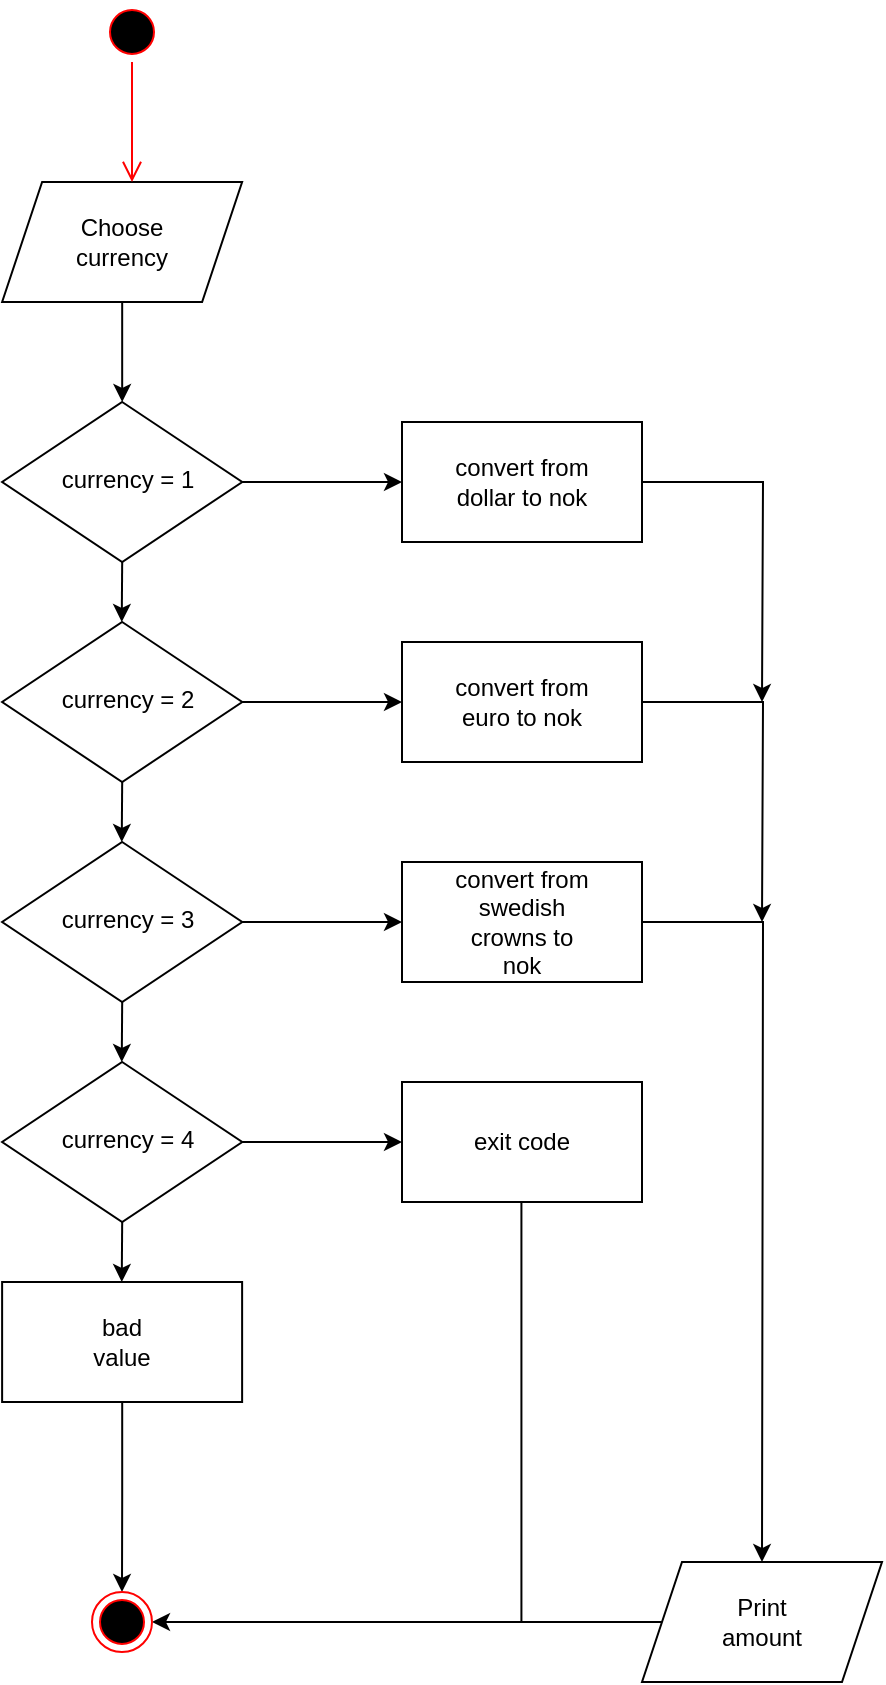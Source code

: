 <mxfile version="15.2.9" type="github">
  <diagram id="C5RBs43oDa-KdzZeNtuy" name="Page-1">
    <mxGraphModel dx="1230" dy="867" grid="1" gridSize="10" guides="1" tooltips="1" connect="1" arrows="1" fold="1" page="1" pageScale="1" pageWidth="827" pageHeight="1169" math="0" shadow="0">
      <root>
        <mxCell id="WIyWlLk6GJQsqaUBKTNV-0" />
        <mxCell id="WIyWlLk6GJQsqaUBKTNV-1" parent="WIyWlLk6GJQsqaUBKTNV-0" />
        <mxCell id="q6zWIIWw0FI-0CicRQKJ-36" style="edgeStyle=orthogonalEdgeStyle;rounded=0;orthogonalLoop=1;jettySize=auto;html=1;entryX=0.5;entryY=0;entryDx=0;entryDy=0;" parent="WIyWlLk6GJQsqaUBKTNV-1" source="q6zWIIWw0FI-0CicRQKJ-1" target="q6zWIIWw0FI-0CicRQKJ-28" edge="1">
          <mxGeometry relative="1" as="geometry" />
        </mxCell>
        <mxCell id="q6zWIIWw0FI-0CicRQKJ-1" value="" style="shape=parallelogram;perimeter=parallelogramPerimeter;whiteSpace=wrap;html=1;fixedSize=1;" parent="WIyWlLk6GJQsqaUBKTNV-1" vertex="1">
          <mxGeometry x="340.06" y="190" width="120" height="60" as="geometry" />
        </mxCell>
        <mxCell id="q6zWIIWw0FI-0CicRQKJ-2" value="Choose currency" style="text;html=1;strokeColor=none;fillColor=none;align=center;verticalAlign=middle;whiteSpace=wrap;rounded=0;" parent="WIyWlLk6GJQsqaUBKTNV-1" vertex="1">
          <mxGeometry x="380.06" y="205" width="40" height="30" as="geometry" />
        </mxCell>
        <mxCell id="q6zWIIWw0FI-0CicRQKJ-31" style="edgeStyle=orthogonalEdgeStyle;rounded=0;orthogonalLoop=1;jettySize=auto;html=1;" parent="WIyWlLk6GJQsqaUBKTNV-1" source="q6zWIIWw0FI-0CicRQKJ-28" edge="1">
          <mxGeometry relative="1" as="geometry">
            <mxPoint x="540" y="340.0" as="targetPoint" />
          </mxGeometry>
        </mxCell>
        <mxCell id="q6zWIIWw0FI-0CicRQKJ-38" style="edgeStyle=orthogonalEdgeStyle;rounded=0;orthogonalLoop=1;jettySize=auto;html=1;exitX=0.5;exitY=1;exitDx=0;exitDy=0;" parent="WIyWlLk6GJQsqaUBKTNV-1" source="q6zWIIWw0FI-0CicRQKJ-28" edge="1">
          <mxGeometry relative="1" as="geometry">
            <mxPoint x="399.882" y="410.0" as="targetPoint" />
          </mxGeometry>
        </mxCell>
        <mxCell id="q6zWIIWw0FI-0CicRQKJ-28" value="" style="rhombus;whiteSpace=wrap;html=1;" parent="WIyWlLk6GJQsqaUBKTNV-1" vertex="1">
          <mxGeometry x="340.06" y="300" width="120.06" height="80" as="geometry" />
        </mxCell>
        <mxCell id="q6zWIIWw0FI-0CicRQKJ-29" value="currency = 1" style="text;html=1;strokeColor=none;fillColor=none;align=center;verticalAlign=middle;whiteSpace=wrap;rounded=0;" parent="WIyWlLk6GJQsqaUBKTNV-1" vertex="1">
          <mxGeometry x="368.0" y="329" width="70.09" height="20" as="geometry" />
        </mxCell>
        <mxCell id="q6zWIIWw0FI-0CicRQKJ-34" style="edgeStyle=orthogonalEdgeStyle;rounded=0;orthogonalLoop=1;jettySize=auto;html=1;" parent="WIyWlLk6GJQsqaUBKTNV-1" source="q6zWIIWw0FI-0CicRQKJ-32" edge="1">
          <mxGeometry relative="1" as="geometry">
            <mxPoint x="720" y="450" as="targetPoint" />
          </mxGeometry>
        </mxCell>
        <mxCell id="q6zWIIWw0FI-0CicRQKJ-32" value="" style="rounded=0;whiteSpace=wrap;html=1;" parent="WIyWlLk6GJQsqaUBKTNV-1" vertex="1">
          <mxGeometry x="540" y="310" width="120" height="60" as="geometry" />
        </mxCell>
        <mxCell id="q6zWIIWw0FI-0CicRQKJ-33" value="convert from dollar to nok" style="text;html=1;strokeColor=none;fillColor=none;align=center;verticalAlign=middle;whiteSpace=wrap;rounded=0;" parent="WIyWlLk6GJQsqaUBKTNV-1" vertex="1">
          <mxGeometry x="565" y="330" width="70" height="20" as="geometry" />
        </mxCell>
        <mxCell id="q6zWIIWw0FI-0CicRQKJ-46" style="edgeStyle=orthogonalEdgeStyle;rounded=0;orthogonalLoop=1;jettySize=auto;html=1;" parent="WIyWlLk6GJQsqaUBKTNV-1" source="q6zWIIWw0FI-0CicRQKJ-48" edge="1">
          <mxGeometry relative="1" as="geometry">
            <mxPoint x="540" y="450.0" as="targetPoint" />
          </mxGeometry>
        </mxCell>
        <mxCell id="q6zWIIWw0FI-0CicRQKJ-47" style="edgeStyle=orthogonalEdgeStyle;rounded=0;orthogonalLoop=1;jettySize=auto;html=1;exitX=0.5;exitY=1;exitDx=0;exitDy=0;" parent="WIyWlLk6GJQsqaUBKTNV-1" source="q6zWIIWw0FI-0CicRQKJ-48" edge="1">
          <mxGeometry relative="1" as="geometry">
            <mxPoint x="399.882" y="520.0" as="targetPoint" />
          </mxGeometry>
        </mxCell>
        <mxCell id="q6zWIIWw0FI-0CicRQKJ-48" value="" style="rhombus;whiteSpace=wrap;html=1;" parent="WIyWlLk6GJQsqaUBKTNV-1" vertex="1">
          <mxGeometry x="340.06" y="410" width="120.06" height="80" as="geometry" />
        </mxCell>
        <mxCell id="q6zWIIWw0FI-0CicRQKJ-49" value="currency = 2" style="text;html=1;strokeColor=none;fillColor=none;align=center;verticalAlign=middle;whiteSpace=wrap;rounded=0;" parent="WIyWlLk6GJQsqaUBKTNV-1" vertex="1">
          <mxGeometry x="368.0" y="439" width="70.09" height="20" as="geometry" />
        </mxCell>
        <mxCell id="q6zWIIWw0FI-0CicRQKJ-50" style="edgeStyle=orthogonalEdgeStyle;rounded=0;orthogonalLoop=1;jettySize=auto;html=1;" parent="WIyWlLk6GJQsqaUBKTNV-1" source="q6zWIIWw0FI-0CicRQKJ-51" edge="1">
          <mxGeometry relative="1" as="geometry">
            <mxPoint x="720" y="560" as="targetPoint" />
          </mxGeometry>
        </mxCell>
        <mxCell id="q6zWIIWw0FI-0CicRQKJ-51" value="" style="rounded=0;whiteSpace=wrap;html=1;" parent="WIyWlLk6GJQsqaUBKTNV-1" vertex="1">
          <mxGeometry x="540" y="420" width="120" height="60" as="geometry" />
        </mxCell>
        <mxCell id="q6zWIIWw0FI-0CicRQKJ-52" value="convert from euro to nok" style="text;html=1;strokeColor=none;fillColor=none;align=center;verticalAlign=middle;whiteSpace=wrap;rounded=0;" parent="WIyWlLk6GJQsqaUBKTNV-1" vertex="1">
          <mxGeometry x="565" y="440" width="70" height="20" as="geometry" />
        </mxCell>
        <mxCell id="q6zWIIWw0FI-0CicRQKJ-53" style="edgeStyle=orthogonalEdgeStyle;rounded=0;orthogonalLoop=1;jettySize=auto;html=1;" parent="WIyWlLk6GJQsqaUBKTNV-1" source="q6zWIIWw0FI-0CicRQKJ-55" edge="1">
          <mxGeometry relative="1" as="geometry">
            <mxPoint x="540" y="560.0" as="targetPoint" />
          </mxGeometry>
        </mxCell>
        <mxCell id="q6zWIIWw0FI-0CicRQKJ-54" style="edgeStyle=orthogonalEdgeStyle;rounded=0;orthogonalLoop=1;jettySize=auto;html=1;exitX=0.5;exitY=1;exitDx=0;exitDy=0;" parent="WIyWlLk6GJQsqaUBKTNV-1" source="q6zWIIWw0FI-0CicRQKJ-55" edge="1">
          <mxGeometry relative="1" as="geometry">
            <mxPoint x="399.882" y="630.0" as="targetPoint" />
          </mxGeometry>
        </mxCell>
        <mxCell id="q6zWIIWw0FI-0CicRQKJ-55" value="" style="rhombus;whiteSpace=wrap;html=1;" parent="WIyWlLk6GJQsqaUBKTNV-1" vertex="1">
          <mxGeometry x="340.06" y="520" width="120.06" height="80" as="geometry" />
        </mxCell>
        <mxCell id="q6zWIIWw0FI-0CicRQKJ-56" value="currency = 3" style="text;html=1;strokeColor=none;fillColor=none;align=center;verticalAlign=middle;whiteSpace=wrap;rounded=0;" parent="WIyWlLk6GJQsqaUBKTNV-1" vertex="1">
          <mxGeometry x="368.0" y="549" width="70.09" height="20" as="geometry" />
        </mxCell>
        <mxCell id="q6zWIIWw0FI-0CicRQKJ-57" style="edgeStyle=orthogonalEdgeStyle;rounded=0;orthogonalLoop=1;jettySize=auto;html=1;" parent="WIyWlLk6GJQsqaUBKTNV-1" source="q6zWIIWw0FI-0CicRQKJ-58" edge="1">
          <mxGeometry relative="1" as="geometry">
            <mxPoint x="720" y="880" as="targetPoint" />
          </mxGeometry>
        </mxCell>
        <mxCell id="q6zWIIWw0FI-0CicRQKJ-58" value="" style="rounded=0;whiteSpace=wrap;html=1;" parent="WIyWlLk6GJQsqaUBKTNV-1" vertex="1">
          <mxGeometry x="540" y="530" width="120" height="60" as="geometry" />
        </mxCell>
        <mxCell id="q6zWIIWw0FI-0CicRQKJ-59" value="convert from swedish crowns to nok" style="text;html=1;strokeColor=none;fillColor=none;align=center;verticalAlign=middle;whiteSpace=wrap;rounded=0;" parent="WIyWlLk6GJQsqaUBKTNV-1" vertex="1">
          <mxGeometry x="565" y="550" width="70" height="20" as="geometry" />
        </mxCell>
        <mxCell id="q6zWIIWw0FI-0CicRQKJ-60" style="edgeStyle=orthogonalEdgeStyle;rounded=0;orthogonalLoop=1;jettySize=auto;html=1;" parent="WIyWlLk6GJQsqaUBKTNV-1" source="q6zWIIWw0FI-0CicRQKJ-62" edge="1">
          <mxGeometry relative="1" as="geometry">
            <mxPoint x="540" y="670.0" as="targetPoint" />
          </mxGeometry>
        </mxCell>
        <mxCell id="q6zWIIWw0FI-0CicRQKJ-61" style="edgeStyle=orthogonalEdgeStyle;rounded=0;orthogonalLoop=1;jettySize=auto;html=1;exitX=0.5;exitY=1;exitDx=0;exitDy=0;" parent="WIyWlLk6GJQsqaUBKTNV-1" source="q6zWIIWw0FI-0CicRQKJ-62" edge="1">
          <mxGeometry relative="1" as="geometry">
            <mxPoint x="399.882" y="740.0" as="targetPoint" />
          </mxGeometry>
        </mxCell>
        <mxCell id="q6zWIIWw0FI-0CicRQKJ-62" value="" style="rhombus;whiteSpace=wrap;html=1;" parent="WIyWlLk6GJQsqaUBKTNV-1" vertex="1">
          <mxGeometry x="340.06" y="630" width="120.06" height="80" as="geometry" />
        </mxCell>
        <mxCell id="q6zWIIWw0FI-0CicRQKJ-63" value="currency = 4" style="text;html=1;strokeColor=none;fillColor=none;align=center;verticalAlign=middle;whiteSpace=wrap;rounded=0;" parent="WIyWlLk6GJQsqaUBKTNV-1" vertex="1">
          <mxGeometry x="368.0" y="659" width="70.09" height="20" as="geometry" />
        </mxCell>
        <mxCell id="q6zWIIWw0FI-0CicRQKJ-65" value="" style="rounded=0;whiteSpace=wrap;html=1;" parent="WIyWlLk6GJQsqaUBKTNV-1" vertex="1">
          <mxGeometry x="540" y="640" width="120" height="60" as="geometry" />
        </mxCell>
        <mxCell id="q6zWIIWw0FI-0CicRQKJ-66" value="exit code" style="text;html=1;strokeColor=none;fillColor=none;align=center;verticalAlign=middle;whiteSpace=wrap;rounded=0;" parent="WIyWlLk6GJQsqaUBKTNV-1" vertex="1">
          <mxGeometry x="565" y="660" width="70" height="20" as="geometry" />
        </mxCell>
        <mxCell id="q6zWIIWw0FI-0CicRQKJ-69" style="edgeStyle=orthogonalEdgeStyle;rounded=0;orthogonalLoop=1;jettySize=auto;html=1;" parent="WIyWlLk6GJQsqaUBKTNV-1" source="q6zWIIWw0FI-0CicRQKJ-67" edge="1" target="mcnhoi7SSXkwdcq473EK-7">
          <mxGeometry relative="1" as="geometry">
            <mxPoint x="400" y="910" as="targetPoint" />
          </mxGeometry>
        </mxCell>
        <mxCell id="q6zWIIWw0FI-0CicRQKJ-67" value="" style="rounded=0;whiteSpace=wrap;html=1;" parent="WIyWlLk6GJQsqaUBKTNV-1" vertex="1">
          <mxGeometry x="340.06" y="740" width="120" height="60" as="geometry" />
        </mxCell>
        <mxCell id="q6zWIIWw0FI-0CicRQKJ-68" value="bad value" style="text;html=1;strokeColor=none;fillColor=none;align=center;verticalAlign=middle;whiteSpace=wrap;rounded=0;" parent="WIyWlLk6GJQsqaUBKTNV-1" vertex="1">
          <mxGeometry x="380.09" y="760" width="40" height="20" as="geometry" />
        </mxCell>
        <mxCell id="q6zWIIWw0FI-0CicRQKJ-73" value="" style="endArrow=none;html=1;" parent="WIyWlLk6GJQsqaUBKTNV-1" edge="1">
          <mxGeometry width="50" height="50" relative="1" as="geometry">
            <mxPoint x="599.71" y="910" as="sourcePoint" />
            <mxPoint x="599.71" y="700" as="targetPoint" />
          </mxGeometry>
        </mxCell>
        <mxCell id="q6zWIIWw0FI-0CicRQKJ-75" value="" style="shape=parallelogram;perimeter=parallelogramPerimeter;whiteSpace=wrap;html=1;fixedSize=1;" parent="WIyWlLk6GJQsqaUBKTNV-1" vertex="1">
          <mxGeometry x="660" y="880" width="120" height="60" as="geometry" />
        </mxCell>
        <mxCell id="q6zWIIWw0FI-0CicRQKJ-76" value="Print amount" style="text;html=1;strokeColor=none;fillColor=none;align=center;verticalAlign=middle;whiteSpace=wrap;rounded=0;" parent="WIyWlLk6GJQsqaUBKTNV-1" vertex="1">
          <mxGeometry x="700" y="900" width="40" height="20" as="geometry" />
        </mxCell>
        <mxCell id="q6zWIIWw0FI-0CicRQKJ-80" value="" style="endArrow=classic;html=1;exitX=0;exitY=0.5;exitDx=0;exitDy=0;entryX=1;entryY=0.5;entryDx=0;entryDy=0;" parent="WIyWlLk6GJQsqaUBKTNV-1" source="q6zWIIWw0FI-0CicRQKJ-75" target="mcnhoi7SSXkwdcq473EK-7" edge="1">
          <mxGeometry width="50" height="50" relative="1" as="geometry">
            <mxPoint x="575" y="920" as="sourcePoint" />
            <mxPoint x="400" y="910" as="targetPoint" />
          </mxGeometry>
        </mxCell>
        <mxCell id="mcnhoi7SSXkwdcq473EK-4" value="" style="ellipse;html=1;shape=startState;fillColor=#000000;strokeColor=#ff0000;" vertex="1" parent="WIyWlLk6GJQsqaUBKTNV-1">
          <mxGeometry x="390" y="100" width="30" height="30" as="geometry" />
        </mxCell>
        <mxCell id="mcnhoi7SSXkwdcq473EK-5" value="" style="edgeStyle=orthogonalEdgeStyle;html=1;verticalAlign=bottom;endArrow=open;endSize=8;strokeColor=#ff0000;" edge="1" source="mcnhoi7SSXkwdcq473EK-4" parent="WIyWlLk6GJQsqaUBKTNV-1">
          <mxGeometry relative="1" as="geometry">
            <mxPoint x="405" y="190" as="targetPoint" />
          </mxGeometry>
        </mxCell>
        <mxCell id="mcnhoi7SSXkwdcq473EK-7" value="" style="ellipse;html=1;shape=endState;fillColor=#000000;strokeColor=#ff0000;" vertex="1" parent="WIyWlLk6GJQsqaUBKTNV-1">
          <mxGeometry x="385" y="895" width="30" height="30" as="geometry" />
        </mxCell>
      </root>
    </mxGraphModel>
  </diagram>
</mxfile>
